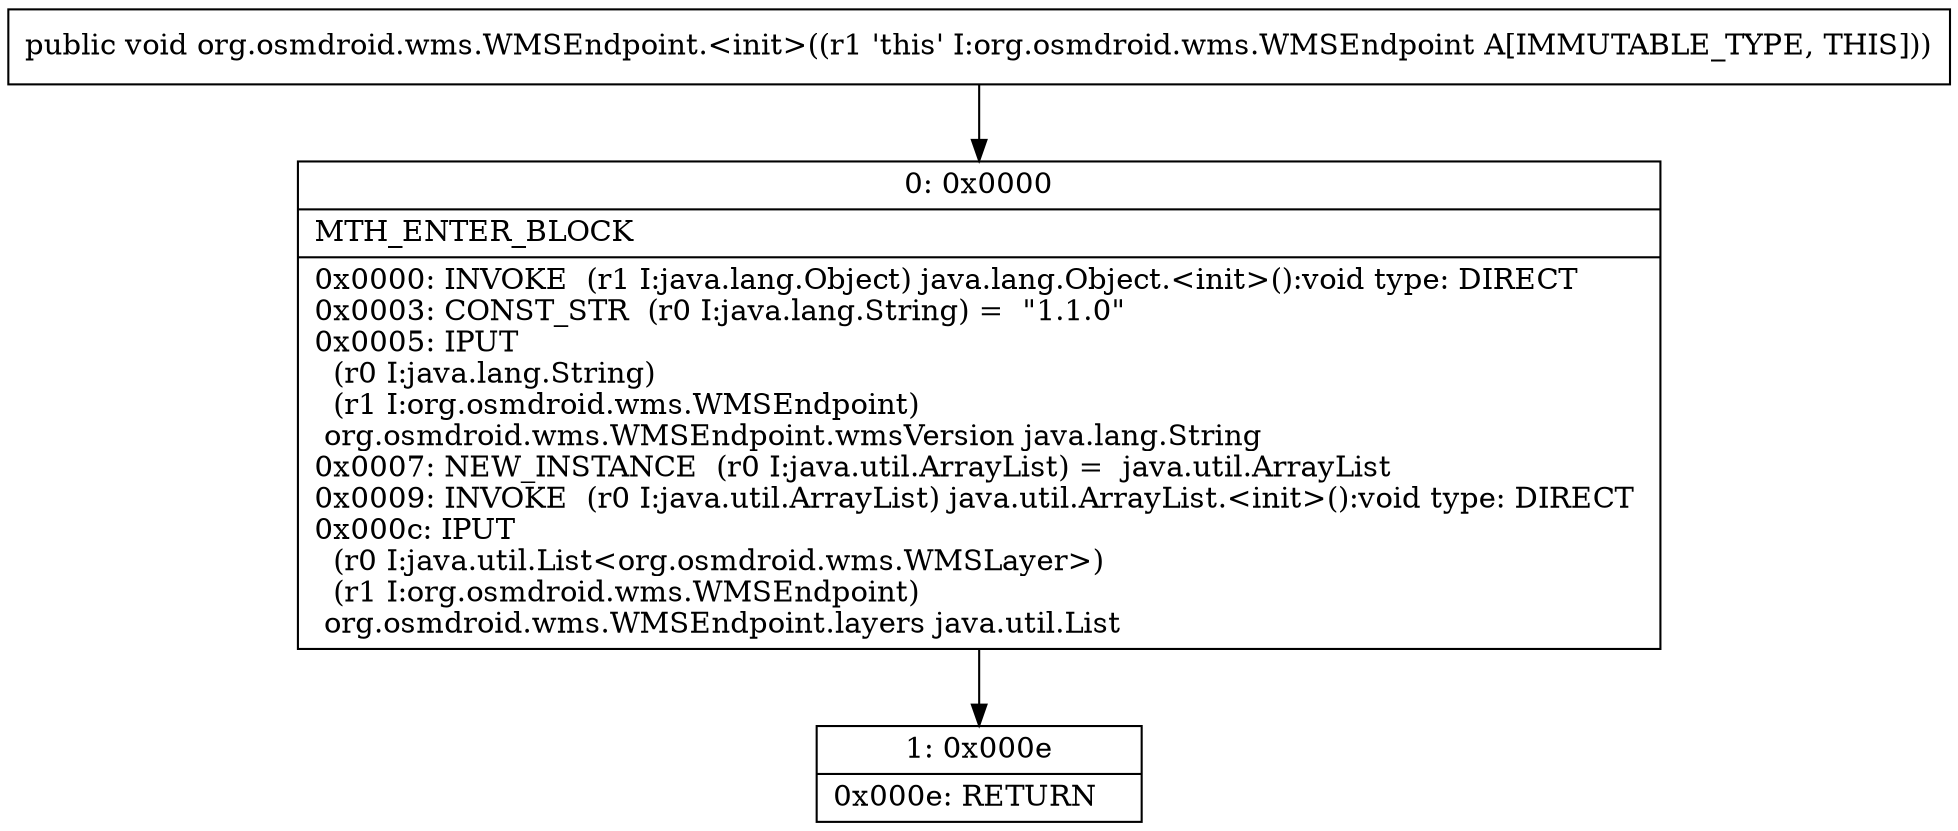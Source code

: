 digraph "CFG fororg.osmdroid.wms.WMSEndpoint.\<init\>()V" {
Node_0 [shape=record,label="{0\:\ 0x0000|MTH_ENTER_BLOCK\l|0x0000: INVOKE  (r1 I:java.lang.Object) java.lang.Object.\<init\>():void type: DIRECT \l0x0003: CONST_STR  (r0 I:java.lang.String) =  \"1.1.0\" \l0x0005: IPUT  \l  (r0 I:java.lang.String)\l  (r1 I:org.osmdroid.wms.WMSEndpoint)\l org.osmdroid.wms.WMSEndpoint.wmsVersion java.lang.String \l0x0007: NEW_INSTANCE  (r0 I:java.util.ArrayList) =  java.util.ArrayList \l0x0009: INVOKE  (r0 I:java.util.ArrayList) java.util.ArrayList.\<init\>():void type: DIRECT \l0x000c: IPUT  \l  (r0 I:java.util.List\<org.osmdroid.wms.WMSLayer\>)\l  (r1 I:org.osmdroid.wms.WMSEndpoint)\l org.osmdroid.wms.WMSEndpoint.layers java.util.List \l}"];
Node_1 [shape=record,label="{1\:\ 0x000e|0x000e: RETURN   \l}"];
MethodNode[shape=record,label="{public void org.osmdroid.wms.WMSEndpoint.\<init\>((r1 'this' I:org.osmdroid.wms.WMSEndpoint A[IMMUTABLE_TYPE, THIS])) }"];
MethodNode -> Node_0;
Node_0 -> Node_1;
}

